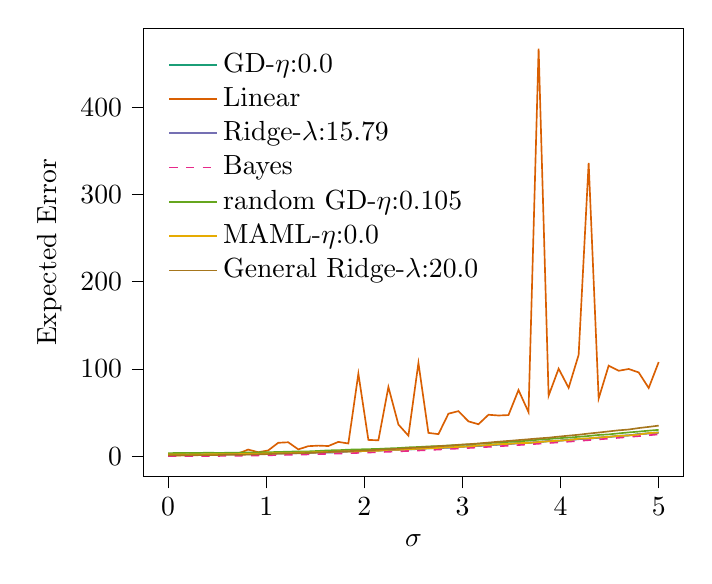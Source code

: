 % This file was created with tikzplotlib v0.10.1.
\begin{tikzpicture}

\definecolor{chocolate217952}{RGB}{217,95,2}
\definecolor{darkcyan27158119}{RGB}{27,158,119}
\definecolor{darkgoldenrod16611829}{RGB}{166,118,29}
\definecolor{darkgray176}{RGB}{176,176,176}
\definecolor{deeppink23141138}{RGB}{231,41,138}
\definecolor{lightslategray117112179}{RGB}{117,112,179}
\definecolor{olivedrab10216630}{RGB}{102,166,30}
\definecolor{orange2301712}{RGB}{230,171,2}

\begin{axis}[
legend cell align={left},
legend style={
  fill opacity=0.8,
  draw opacity=1,
  text opacity=1,
  at={(0.03,0.97)},
  anchor=north west,
  draw=none
},
tick align=outside,
tick pos=left,
x grid style={darkgray176},
xlabel={\(\displaystyle \sigma\)},
xmin=-0.25, xmax=5.25,
xtick style={color=black},
y grid style={darkgray176},
ylabel={Expected Error},
ymin=-23.351, ymax=490.379,
ytick style={color=black}
]
\addplot [semithick, darkcyan27158119]
table {%
0 1.876
0.102 2.03
0.204 2.158
0.306 1.768
0.408 2.199
0.51 2.307
0.612 2.249
0.714 2.492
0.816 2.66
0.918 3.002
1.02 3.194
1.122 3.165
1.224 3.873
1.327 3.872
1.429 4.185
1.531 4.469
1.633 4.402
1.735 4.653
1.837 5.524
1.939 5.567
2.041 6.119
2.143 6.457
2.245 6.951
2.347 7.829
2.449 7.751
2.551 8.135
2.653 9.068
2.755 9.806
2.857 10.02
2.959 10.872
3.061 11.383
3.163 11.821
3.265 12.447
3.367 13.255
3.469 14.288
3.571 15.124
3.673 15.195
3.776 16.066
3.878 17.182
3.98 17.684
4.082 18.881
4.184 19.631
4.286 20.11
4.388 21.084
4.49 21.999
4.592 23.078
4.694 23.809
4.796 25.233
4.898 26.253
5 27.261
};
\addlegendentry{GD-$\eta$:0.0}
\addplot [semithick, chocolate217952]
table {%
0 0.721
0.102 0.815
0.204 0.949
0.306 1.121
0.408 1.668
0.51 1.666
0.612 3.091
0.714 2.941
0.816 7.563
0.918 4.53
1.02 6.562
1.122 15.329
1.224 15.916
1.327 7.766
1.429 11.445
1.531 12.057
1.633 11.62
1.735 16.352
1.837 14.518
1.939 94.481
2.041 18.621
2.143 18.166
2.245 79.238
2.347 36.237
2.449 23.5
2.551 106.727
2.653 26.67
2.755 25.231
2.857 48.669
2.959 51.608
3.061 39.861
3.163 36.582
3.265 47.459
3.367 46.6
3.469 47.082
3.571 75.764
3.673 50.484
3.776 467.027
3.878 69.289
3.98 100.255
4.082 78.31
4.184 116.09
4.286 336.063
4.388 66.022
4.49 103.726
4.592 97.853
4.694 99.902
4.796 95.971
4.898 78.105
5 107.86
};
\addlegendentry{Linear}
\addplot [semithick, lightslategray117112179]
table {%
0 1.777
0.102 1.636
0.204 1.493
0.306 1.578
0.408 1.928
0.51 1.746
0.612 2.042
0.714 2.004
0.816 2.019
0.918 2.266
1.02 2.791
1.122 2.97
1.224 3.016
1.327 3.506
1.429 3.586
1.531 4.297
1.633 4.175
1.735 4.416
1.837 5.235
1.939 5.63
2.041 5.913
2.143 6.51
2.245 6.67
2.347 7.118
2.449 7.668
2.551 8.585
2.653 9.048
2.755 9.272
2.857 9.584
2.959 10.462
3.061 11.148
3.163 11.833
3.265 12.597
3.367 13.273
3.469 13.685
3.571 14.774
3.673 15.453
3.776 16.32
3.878 17.341
3.98 17.699
4.082 18.435
4.184 19.428
4.286 20.044
4.388 21.292
4.49 22.011
4.592 23.3
4.694 23.779
4.796 25.219
4.898 25.955
5 26.693
};
\addlegendentry{Ridge-$\lambda$:15.79}
\addplot [semithick, deeppink23141138, dashed]
table {%
0 0
0.102 0.01
0.204 0.042
0.306 0.094
0.408 0.167
0.51 0.26
0.612 0.375
0.714 0.51
0.816 0.666
0.918 0.843
1.02 1.041
1.122 1.26
1.224 1.499
1.327 1.759
1.429 2.04
1.531 2.342
1.633 2.665
1.735 3.009
1.837 3.373
1.939 3.758
2.041 4.164
2.143 4.591
2.245 5.039
2.347 5.507
2.449 5.996
2.551 6.506
2.653 7.037
2.755 7.589
2.857 8.162
2.959 8.755
3.061 9.369
3.163 10.004
3.265 10.66
3.367 11.337
3.469 12.034
3.571 12.752
3.673 13.492
3.776 14.252
3.878 15.032
3.98 15.834
4.082 16.656
4.184 17.499
4.286 18.364
4.388 19.248
4.49 20.154
4.592 21.081
4.694 22.028
4.796 22.996
4.898 23.985
5 24.995
};
\addlegendentry{Bayes}
\addplot [semithick, olivedrab10216630]
table {%
0 3.403
0.102 3.684
0.204 3.728
0.306 3.611
0.408 4.037
0.51 3.665
0.612 3.917
0.714 4.08
0.816 4.273
0.918 4.385
1.02 4.504
1.122 4.826
1.224 5.118
1.327 5.488
1.429 5.462
1.531 5.999
1.633 6.638
1.735 6.806
1.837 7.474
1.939 7.747
2.041 8.032
2.143 8.334
2.245 8.895
2.347 9.315
2.449 10.087
2.551 10.508
2.653 11.164
2.755 11.581
2.857 12.246
2.959 12.829
3.061 13.483
3.163 14.202
3.265 15.015
3.367 15.53
3.469 16.362
3.571 16.963
3.673 17.748
3.776 18.862
3.878 19.605
3.98 20.602
4.082 21.259
4.184 22.184
4.286 23.14
4.388 24.308
4.49 24.931
4.592 26.134
4.694 27.209
4.796 28.154
4.898 29.231
5 30.165
};
\addlegendentry{random GD-$\eta$:0.105}
\addplot [semithick, orange2301712]
table {%
0 1.886
0.102 1.822
0.204 1.951
0.306 1.871
0.408 2.265
0.51 2.223
0.612 2.323
0.714 2.355
0.816 2.937
0.918 2.809
1.02 3.223
1.122 3.286
1.224 3.38
1.327 4.073
1.429 4.24
1.531 4.655
1.633 4.73
1.735 5.32
1.837 5.319
1.939 5.495
2.041 6.113
2.143 6.212
2.245 7.226
2.347 7.349
2.449 7.973
2.551 8.472
2.653 8.959
2.755 9.477
2.857 10.141
2.959 10.61
3.061 11.065
3.163 12.122
3.265 12.689
3.367 13.751
3.469 14.066
3.571 14.932
3.673 15.18
3.776 16.161
3.878 17.006
3.98 17.768
4.082 18.359
4.184 19.979
4.286 20.406
4.388 21.385
4.49 22.128
4.592 23.232
4.694 23.699
4.796 24.821
4.898 26.418
5 27.067
};
\addlegendentry{MAML-$\eta$:0.0}
\addplot [semithick, darkgoldenrod16611829]
table {%
0 0.98
0.102 0.966
0.204 1.096
0.306 1.208
0.408 1.175
0.51 1.239
0.612 1.681
0.714 1.623
0.816 1.742
0.918 2.086
1.02 2.358
1.122 2.916
1.224 3.19
1.327 3.343
1.429 3.63
1.531 4.135
1.633 4.695
1.735 5.347
1.837 5.74
1.939 6.232
2.041 6.552
2.143 7.401
2.245 7.873
2.347 8.458
2.449 9.227
2.551 9.915
2.653 10.541
2.755 11.421
2.857 12.003
2.959 13.032
3.061 13.695
3.163 14.519
3.265 15.561
3.367 16.573
3.469 17.46
3.571 18.426
3.673 19.352
3.776 20.359
3.878 21.178
3.98 22.395
4.082 23.504
4.184 24.553
4.286 25.906
4.388 27.071
4.49 28.373
4.592 29.62
4.694 30.543
4.796 32.198
4.898 33.54
5 35.003
};
\addlegendentry{General Ridge-$\lambda$:20.0}
\end{axis}

\end{tikzpicture}
